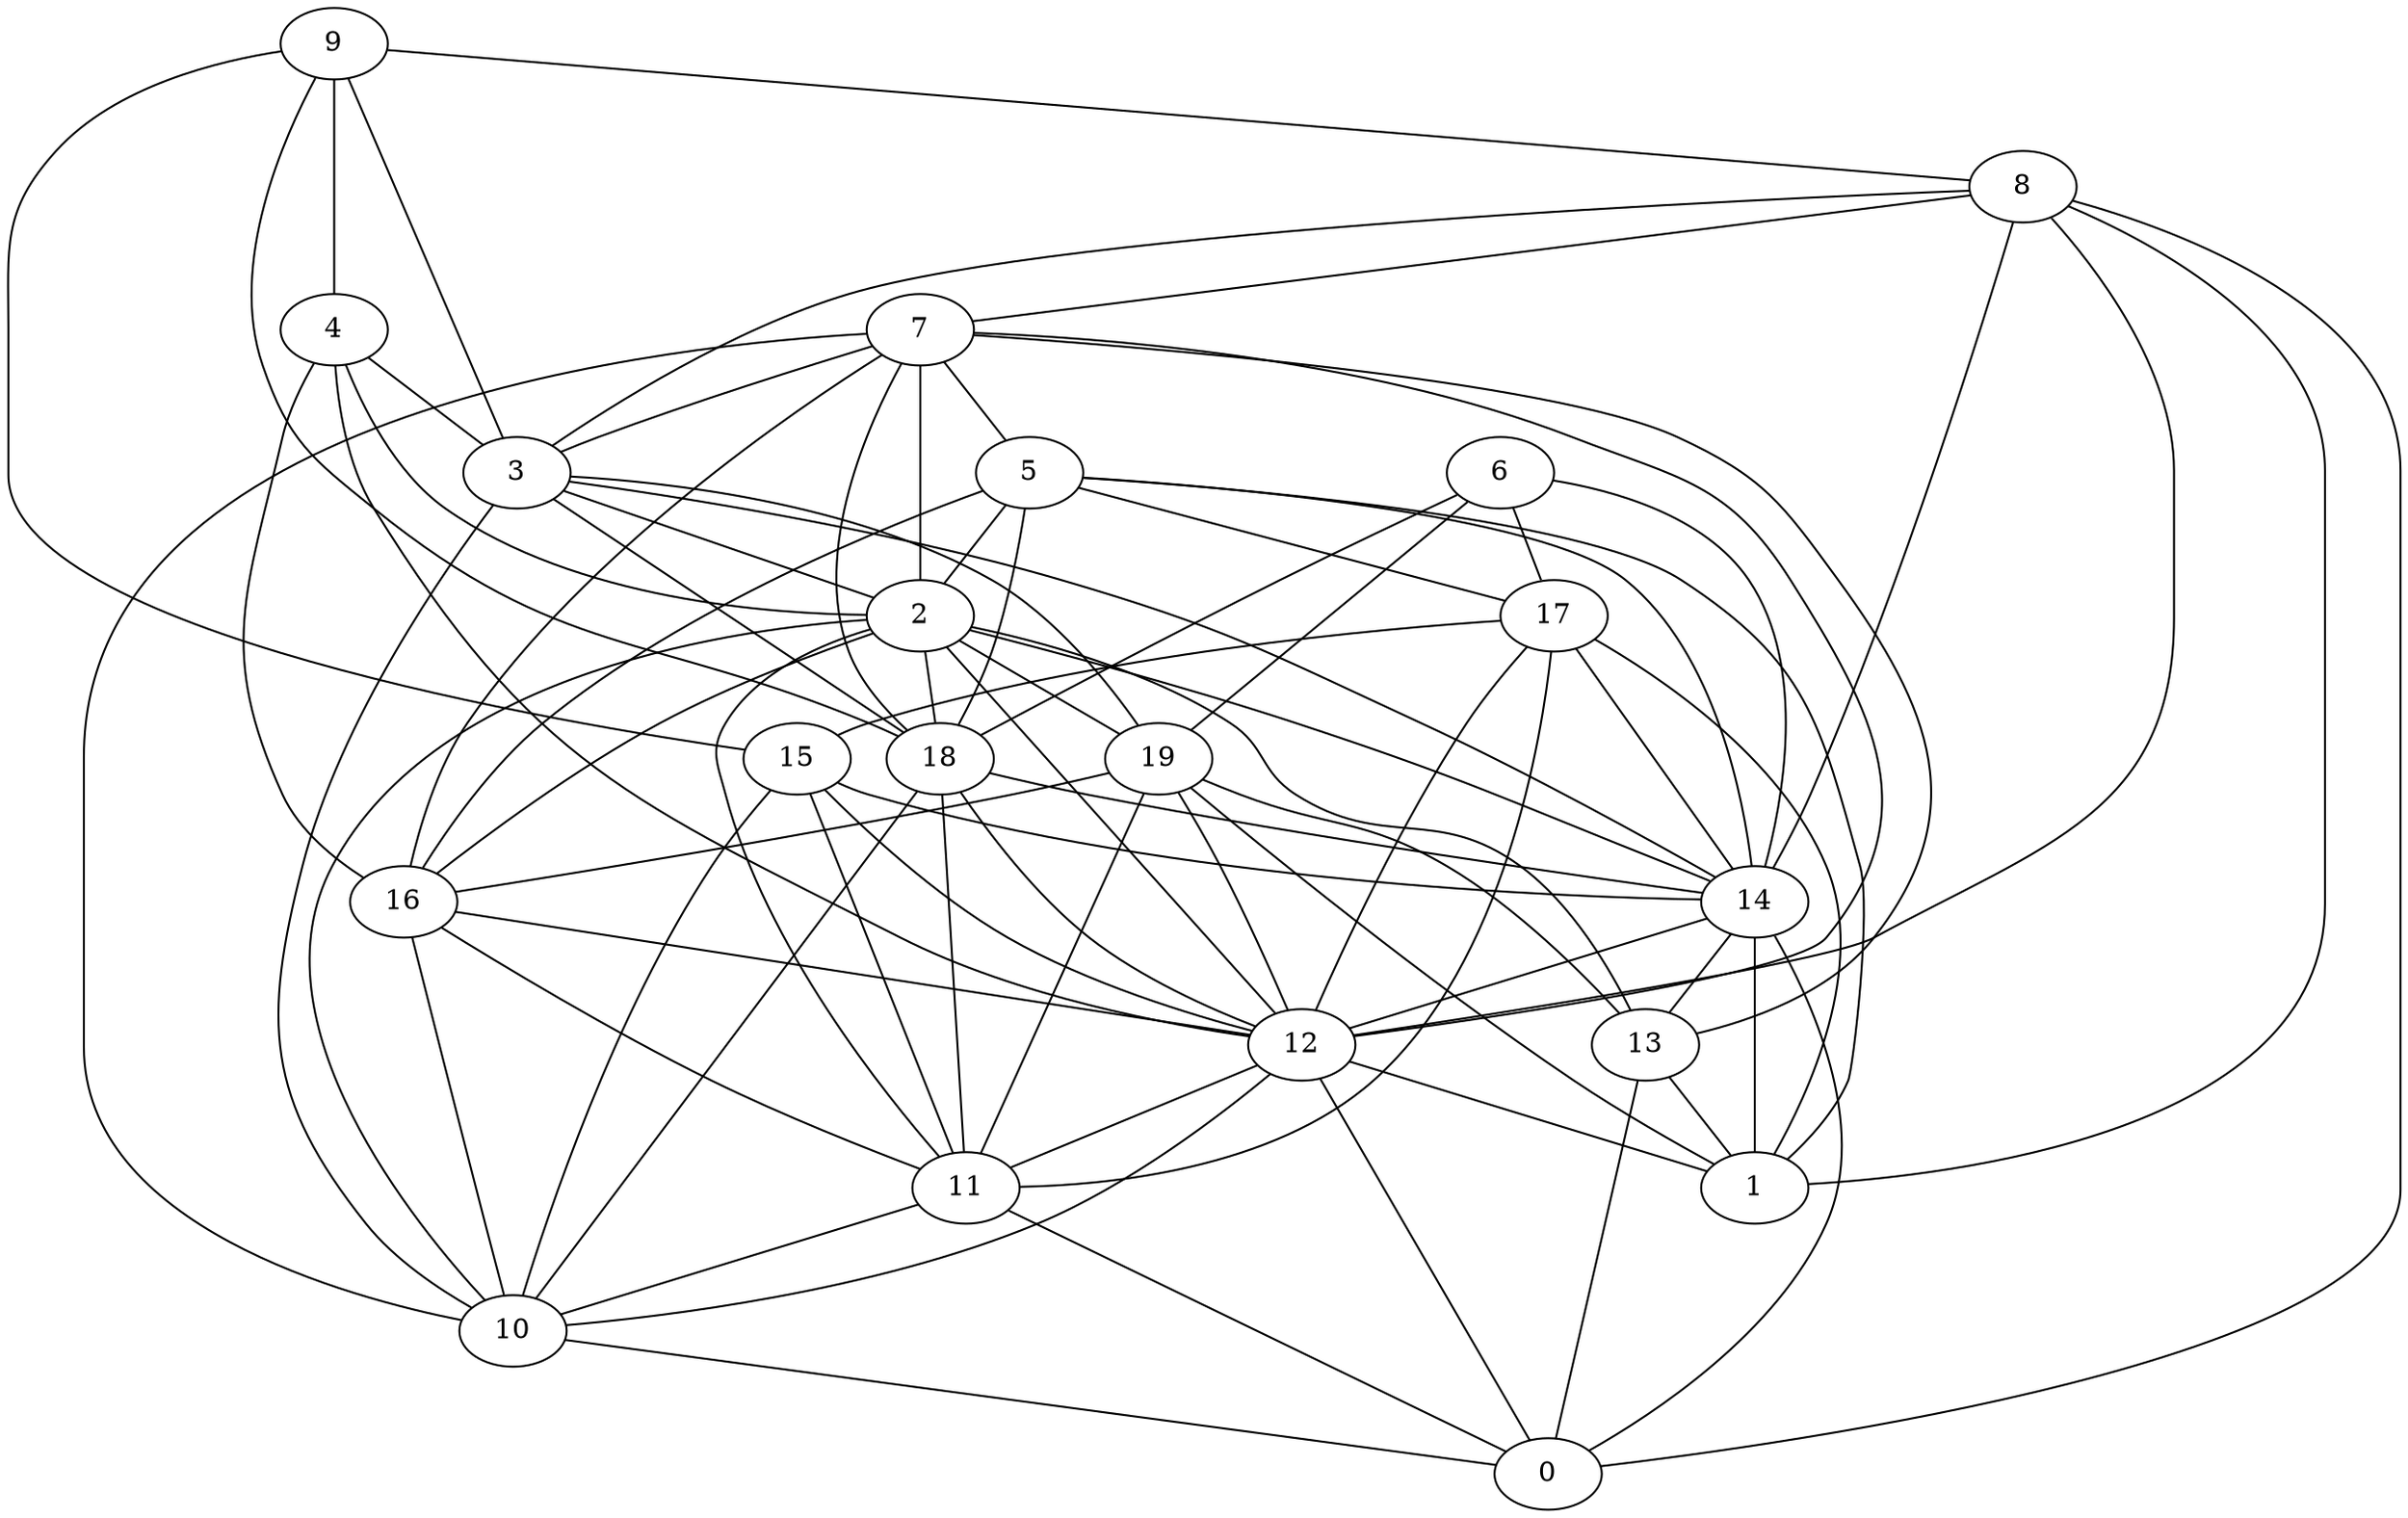 digraph GG_graph {

subgraph G_graph {
edge [color = black]
"10" -> "0" [dir = none]
"2" -> "10" [dir = none]
"2" -> "12" [dir = none]
"2" -> "13" [dir = none]
"2" -> "18" [dir = none]
"2" -> "19" [dir = none]
"6" -> "17" [dir = none]
"6" -> "18" [dir = none]
"6" -> "14" [dir = none]
"19" -> "11" [dir = none]
"19" -> "12" [dir = none]
"19" -> "1" [dir = none]
"19" -> "13" [dir = none]
"4" -> "3" [dir = none]
"4" -> "12" [dir = none]
"4" -> "2" [dir = none]
"16" -> "10" [dir = none]
"16" -> "11" [dir = none]
"3" -> "19" [dir = none]
"3" -> "2" [dir = none]
"3" -> "18" [dir = none]
"3" -> "10" [dir = none]
"5" -> "14" [dir = none]
"5" -> "16" [dir = none]
"5" -> "1" [dir = none]
"5" -> "2" [dir = none]
"11" -> "0" [dir = none]
"18" -> "14" [dir = none]
"18" -> "11" [dir = none]
"18" -> "12" [dir = none]
"17" -> "15" [dir = none]
"17" -> "12" [dir = none]
"17" -> "14" [dir = none]
"17" -> "11" [dir = none]
"17" -> "1" [dir = none]
"7" -> "12" [dir = none]
"7" -> "16" [dir = none]
"7" -> "2" [dir = none]
"7" -> "13" [dir = none]
"14" -> "0" [dir = none]
"14" -> "13" [dir = none]
"14" -> "1" [dir = none]
"13" -> "0" [dir = none]
"15" -> "12" [dir = none]
"15" -> "14" [dir = none]
"9" -> "8" [dir = none]
"9" -> "18" [dir = none]
"9" -> "3" [dir = none]
"9" -> "4" [dir = none]
"9" -> "15" [dir = none]
"12" -> "11" [dir = none]
"12" -> "0" [dir = none]
"12" -> "10" [dir = none]
"12" -> "1" [dir = none]
"8" -> "7" [dir = none]
"8" -> "12" [dir = none]
"8" -> "0" [dir = none]
"13" -> "1" [dir = none]
"7" -> "3" [dir = none]
"8" -> "14" [dir = none]
"6" -> "19" [dir = none]
"16" -> "12" [dir = none]
"2" -> "11" [dir = none]
"8" -> "3" [dir = none]
"11" -> "10" [dir = none]
"2" -> "16" [dir = none]
"15" -> "10" [dir = none]
"5" -> "17" [dir = none]
"8" -> "1" [dir = none]
"14" -> "12" [dir = none]
"4" -> "16" [dir = none]
"2" -> "14" [dir = none]
"19" -> "16" [dir = none]
"7" -> "5" [dir = none]
"7" -> "18" [dir = none]
"5" -> "18" [dir = none]
"18" -> "10" [dir = none]
"3" -> "14" [dir = none]
"15" -> "11" [dir = none]
"7" -> "10" [dir = none]
}

}
